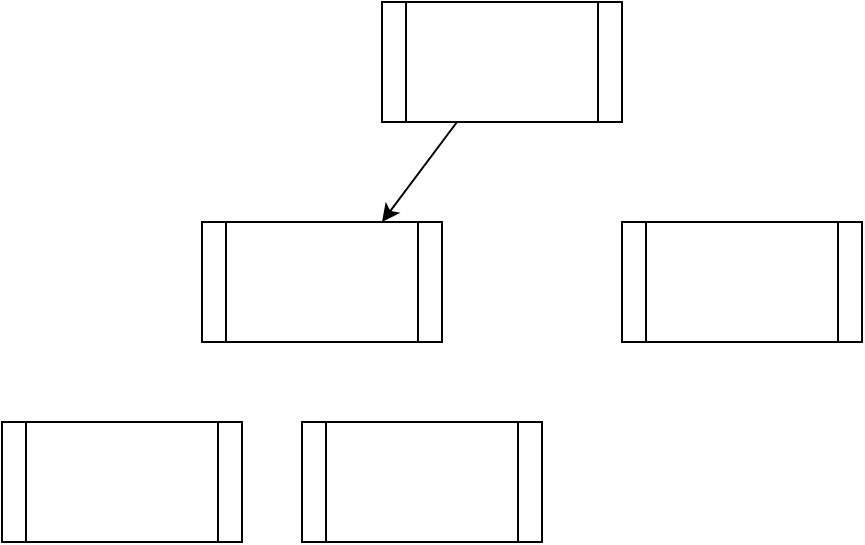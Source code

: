 <mxfile>
    <diagram id="42ioZXBDXbC53k3qySX8" name="Page-1">
        <mxGraphModel dx="805" dy="479" grid="1" gridSize="10" guides="1" tooltips="1" connect="1" arrows="1" fold="1" page="1" pageScale="1" pageWidth="850" pageHeight="1100" math="0" shadow="0">
            <root>
                <mxCell id="0"/>
                <mxCell id="1" parent="0"/>
                <mxCell id="2" value="" style="shape=process;whiteSpace=wrap;html=1;backgroundOutline=1;" vertex="1" parent="1">
                    <mxGeometry x="290" y="30" width="120" height="60" as="geometry"/>
                </mxCell>
                <mxCell id="3" value="" style="shape=process;whiteSpace=wrap;html=1;backgroundOutline=1;" vertex="1" parent="1">
                    <mxGeometry x="200" y="140" width="120" height="60" as="geometry"/>
                </mxCell>
                <mxCell id="4" value="" style="shape=process;whiteSpace=wrap;html=1;backgroundOutline=1;" vertex="1" parent="1">
                    <mxGeometry x="100" y="240" width="120" height="60" as="geometry"/>
                </mxCell>
                <mxCell id="5" value="" style="endArrow=classic;html=1;entryX=0.75;entryY=0;entryDx=0;entryDy=0;" edge="1" parent="1" source="2" target="3">
                    <mxGeometry width="50" height="50" relative="1" as="geometry">
                        <mxPoint x="280" y="210" as="sourcePoint"/>
                        <mxPoint x="330" y="160" as="targetPoint"/>
                    </mxGeometry>
                </mxCell>
                <mxCell id="6" value="" style="shape=process;whiteSpace=wrap;html=1;backgroundOutline=1;" vertex="1" parent="1">
                    <mxGeometry x="250" y="240" width="120" height="60" as="geometry"/>
                </mxCell>
                <mxCell id="7" value="" style="shape=process;whiteSpace=wrap;html=1;backgroundOutline=1;" vertex="1" parent="1">
                    <mxGeometry x="410" y="140" width="120" height="60" as="geometry"/>
                </mxCell>
            </root>
        </mxGraphModel>
    </diagram>
</mxfile>